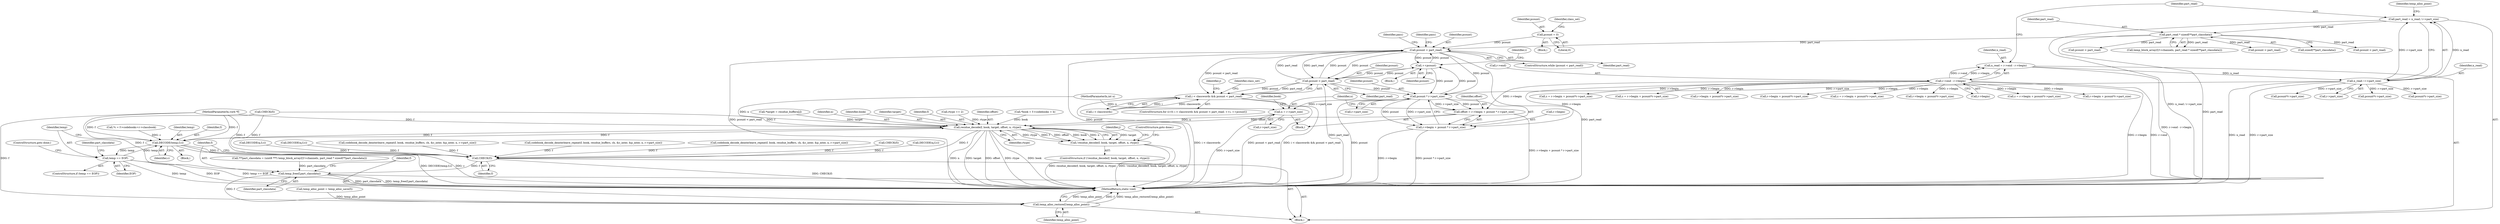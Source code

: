 digraph "0_stb_244d83bc3d859293f55812d48b3db168e581f6ab@API" {
"1000767" [label="(Call,pcount < part_read)"];
"1000837" [label="(Call,++pcount)"];
"1000894" [label="(Call,pcount * r->part_size)"];
"1000831" [label="(Call,pcount < part_read)"];
"1000767" [label="(Call,pcount < part_read)"];
"1000759" [label="(Call,pcount = 0)"];
"1000176" [label="(Call,part_read * sizeof(**part_classdata))"];
"1000154" [label="(Call,part_read = n_read / r->part_size)"];
"1000156" [label="(Call,n_read / r->part_size)"];
"1000144" [label="(Call,n_read = r->end - r->begin)"];
"1000146" [label="(Call,r->end - r->begin)"];
"1000827" [label="(Call,i < classwords && pcount < part_read)"];
"1000888" [label="(Call,offset = r->begin + pcount * r->part_size)"];
"1000915" [label="(Call,residue_decode(f, book, target, offset, n, rtype))"];
"1000803" [label="(Call,DECODE(temp,f,c))"];
"1000808" [label="(Call,temp == EOP)"];
"1000926" [label="(Call,CHECK(f))"];
"1000928" [label="(Call,temp_free(f,part_classdata))"];
"1000931" [label="(Call,temp_alloc_restore(f,temp_alloc_point))"];
"1000914" [label="(Call,!residue_decode(f, book, target, offset, n, rtype))"];
"1000890" [label="(Call,r->begin + pcount * r->part_size)"];
"1000900" [label="(Call,n = r->part_size)"];
"1000842" [label="(Identifier,j)"];
"1000764" [label="(Identifier,class_set)"];
"1000171" [label="(Call,temp_block_array(f,f->channels, part_read * sizeof(**part_classdata)))"];
"1000896" [label="(Call,r->part_size)"];
"1000177" [label="(Identifier,part_read)"];
"1000666" [label="(Call,z = r->begin + pcount*r->part_size)"];
"1000746" [label="(Call,CHECK(f))"];
"1000895" [label="(Identifier,pcount)"];
"1000837" [label="(Call,++pcount)"];
"1000265" [label="(Call,z = r->begin + pcount*r->part_size)"];
"1000439" [label="(Call,pcount*r->part_size)"];
"1000759" [label="(Call,pcount = 0)"];
"1000147" [label="(Call,r->end)"];
"1000768" [label="(Identifier,pcount)"];
"1000920" [label="(Identifier,n)"];
"1000828" [label="(Call,i < classwords)"];
"1000917" [label="(Identifier,book)"];
"1000157" [label="(Identifier,n_read)"];
"1000388" [label="(Call,codebook_decode_deinterleave_repeat(f, book, residue_buffers, ch, &c_inter, &p_inter, n, r->part_size))"];
"1000756" [label="(Identifier,pass)"];
"1000848" [label="(Identifier,j)"];
"1000156" [label="(Call,n_read / r->part_size)"];
"1000834" [label="(Block,)"];
"1000928" [label="(Call,temp_free(f,part_classdata))"];
"1000888" [label="(Call,offset = r->begin + pcount * r->part_size)"];
"1000811" [label="(ControlStructure,goto done;)"];
"1000907" [label="(Identifier,book)"];
"1000104" [label="(MethodParameterIn,int n)"];
"1000101" [label="(MethodParameterIn,vorb *f)"];
"1000891" [label="(Call,r->begin)"];
"1000806" [label="(Identifier,c)"];
"1000761" [label="(Literal,0)"];
"1000766" [label="(ControlStructure,while (pcount < part_read))"];
"1000760" [label="(Identifier,pcount)"];
"1000154" [label="(Call,part_read = n_read / r->part_size)"];
"1000668" [label="(Call,r->begin + pcount*r->part_size)"];
"1000918" [label="(Identifier,target)"];
"1000916" [label="(Identifier,f)"];
"1000435" [label="(Call,r->begin + pcount*r->part_size)"];
"1000827" [label="(Call,i < classwords && pcount < part_read)"];
"1000146" [label="(Call,r->end - r->begin)"];
"1000889" [label="(Identifier,offset)"];
"1000808" [label="(Call,temp == EOP)"];
"1000927" [label="(Identifier,f)"];
"1000829" [label="(Identifier,i)"];
"1000209" [label="(Call,rtype == 2)"];
"1000931" [label="(Call,temp_alloc_restore(f,temp_alloc_point))"];
"1000757" [label="(Block,)"];
"1000584" [label="(Call,pcount < part_read)"];
"1000913" [label="(ControlStructure,if (!residue_decode(f, book, target, offset, n, rtype)))"];
"1000182" [label="(Call,CHECK(f))"];
"1000628" [label="(Call,DECODE(q,f,c))"];
"1000933" [label="(Identifier,temp_alloc_point)"];
"1000807" [label="(ControlStructure,if (temp == EOP))"];
"1000769" [label="(Identifier,part_read)"];
"1000468" [label="(Call,DECODE(q,f,c))"];
"1000831" [label="(Call,pcount < part_read)"];
"1000589" [label="(Call,z = r->begin + pcount*r->part_size)"];
"1000304" [label="(Call,DECODE(q,f,c))"];
"1000810" [label="(Identifier,EOP)"];
"1000919" [label="(Identifier,offset)"];
"1000167" [label="(Call,***part_classdata = (uint8 ***) temp_block_array(f,f->channels, part_read * sizeof(**part_classdata)))"];
"1000880" [label="(Block,)"];
"1000838" [label="(Identifier,pcount)"];
"1000914" [label="(Call,!residue_decode(f, book, target, offset, n, rtype))"];
"1000178" [label="(Call,sizeof(**part_classdata))"];
"1000832" [label="(Identifier,pcount)"];
"1000926" [label="(Call,CHECK(f))"];
"1000833" [label="(Identifier,part_read)"];
"1000924" [label="(Identifier,class_set)"];
"1000260" [label="(Call,pcount < part_read)"];
"1000773" [label="(Identifier,pass)"];
"1000929" [label="(Identifier,f)"];
"1000267" [label="(Call,r->begin + pcount*r->part_size)"];
"1000791" [label="(Block,)"];
"1000906" [label="(Call,*book = f->codebooks + b)"];
"1000901" [label="(Identifier,n)"];
"1000150" [label="(Call,r->begin)"];
"1000162" [label="(Call,temp_alloc_point = temp_alloc_save(f))"];
"1000803" [label="(Call,DECODE(temp,f,c))"];
"1000902" [label="(Call,r->part_size)"];
"1000934" [label="(MethodReturn,static void)"];
"1000271" [label="(Call,pcount*r->part_size)"];
"1000145" [label="(Identifier,n_read)"];
"1000793" [label="(Call,*c = f->codebooks+r->classbook)"];
"1000176" [label="(Call,part_read * sizeof(**part_classdata))"];
"1000823" [label="(ControlStructure,for (i=0; i < classwords && pcount < part_read; ++i, ++pcount))"];
"1000712" [label="(Call,codebook_decode_deinterleave_repeat(f, book, residue_buffers, ch, &c_inter, &p_inter, n, r->part_size))"];
"1000552" [label="(Call,codebook_decode_deinterleave_repeat(f, book, residue_buffers, ch, &c_inter, &p_inter, n, r->part_size))"];
"1000163" [label="(Identifier,temp_alloc_point)"];
"1000809" [label="(Identifier,temp)"];
"1000890" [label="(Call,r->begin + pcount * r->part_size)"];
"1000158" [label="(Call,r->part_size)"];
"1000922" [label="(ControlStructure,goto done;)"];
"1000595" [label="(Call,pcount*r->part_size)"];
"1000804" [label="(Identifier,temp)"];
"1000155" [label="(Identifier,part_read)"];
"1000433" [label="(Call,z = r->begin + pcount*r->part_size)"];
"1000921" [label="(Identifier,rtype)"];
"1000900" [label="(Call,n = r->part_size)"];
"1000591" [label="(Call,r->begin + pcount*r->part_size)"];
"1000815" [label="(Identifier,part_classdata)"];
"1000915" [label="(Call,residue_decode(f, book, target, offset, n, rtype))"];
"1000805" [label="(Identifier,f)"];
"1000767" [label="(Call,pcount < part_read)"];
"1000428" [label="(Call,pcount < part_read)"];
"1000894" [label="(Call,pcount * r->part_size)"];
"1000932" [label="(Identifier,f)"];
"1000144" [label="(Call,n_read = r->end - r->begin)"];
"1000930" [label="(Identifier,part_classdata)"];
"1000882" [label="(Call,*target = residue_buffers[j])"];
"1000107" [label="(Block,)"];
"1000767" -> "1000766"  [label="AST: "];
"1000767" -> "1000769"  [label="CFG: "];
"1000768" -> "1000767"  [label="AST: "];
"1000769" -> "1000767"  [label="AST: "];
"1000773" -> "1000767"  [label="CFG: "];
"1000756" -> "1000767"  [label="CFG: "];
"1000767" -> "1000934"  [label="DDG: pcount < part_read"];
"1000767" -> "1000934"  [label="DDG: part_read"];
"1000767" -> "1000934"  [label="DDG: pcount"];
"1000837" -> "1000767"  [label="DDG: pcount"];
"1000759" -> "1000767"  [label="DDG: pcount"];
"1000831" -> "1000767"  [label="DDG: pcount"];
"1000831" -> "1000767"  [label="DDG: part_read"];
"1000176" -> "1000767"  [label="DDG: part_read"];
"1000767" -> "1000827"  [label="DDG: pcount < part_read"];
"1000767" -> "1000831"  [label="DDG: pcount"];
"1000767" -> "1000831"  [label="DDG: part_read"];
"1000767" -> "1000837"  [label="DDG: pcount"];
"1000767" -> "1000894"  [label="DDG: pcount"];
"1000837" -> "1000834"  [label="AST: "];
"1000837" -> "1000838"  [label="CFG: "];
"1000838" -> "1000837"  [label="AST: "];
"1000829" -> "1000837"  [label="CFG: "];
"1000837" -> "1000831"  [label="DDG: pcount"];
"1000894" -> "1000837"  [label="DDG: pcount"];
"1000831" -> "1000837"  [label="DDG: pcount"];
"1000837" -> "1000894"  [label="DDG: pcount"];
"1000894" -> "1000890"  [label="AST: "];
"1000894" -> "1000896"  [label="CFG: "];
"1000895" -> "1000894"  [label="AST: "];
"1000896" -> "1000894"  [label="AST: "];
"1000890" -> "1000894"  [label="CFG: "];
"1000894" -> "1000934"  [label="DDG: pcount"];
"1000894" -> "1000888"  [label="DDG: pcount"];
"1000894" -> "1000888"  [label="DDG: r->part_size"];
"1000894" -> "1000890"  [label="DDG: pcount"];
"1000894" -> "1000890"  [label="DDG: r->part_size"];
"1000831" -> "1000894"  [label="DDG: pcount"];
"1000156" -> "1000894"  [label="DDG: r->part_size"];
"1000894" -> "1000900"  [label="DDG: r->part_size"];
"1000831" -> "1000827"  [label="AST: "];
"1000831" -> "1000833"  [label="CFG: "];
"1000832" -> "1000831"  [label="AST: "];
"1000833" -> "1000831"  [label="AST: "];
"1000827" -> "1000831"  [label="CFG: "];
"1000831" -> "1000934"  [label="DDG: part_read"];
"1000831" -> "1000827"  [label="DDG: pcount"];
"1000831" -> "1000827"  [label="DDG: part_read"];
"1000759" -> "1000757"  [label="AST: "];
"1000759" -> "1000761"  [label="CFG: "];
"1000760" -> "1000759"  [label="AST: "];
"1000761" -> "1000759"  [label="AST: "];
"1000764" -> "1000759"  [label="CFG: "];
"1000176" -> "1000171"  [label="AST: "];
"1000176" -> "1000178"  [label="CFG: "];
"1000177" -> "1000176"  [label="AST: "];
"1000178" -> "1000176"  [label="AST: "];
"1000171" -> "1000176"  [label="CFG: "];
"1000176" -> "1000934"  [label="DDG: part_read"];
"1000176" -> "1000171"  [label="DDG: part_read"];
"1000154" -> "1000176"  [label="DDG: part_read"];
"1000176" -> "1000260"  [label="DDG: part_read"];
"1000176" -> "1000428"  [label="DDG: part_read"];
"1000176" -> "1000584"  [label="DDG: part_read"];
"1000154" -> "1000107"  [label="AST: "];
"1000154" -> "1000156"  [label="CFG: "];
"1000155" -> "1000154"  [label="AST: "];
"1000156" -> "1000154"  [label="AST: "];
"1000163" -> "1000154"  [label="CFG: "];
"1000154" -> "1000934"  [label="DDG: n_read / r->part_size"];
"1000156" -> "1000154"  [label="DDG: n_read"];
"1000156" -> "1000154"  [label="DDG: r->part_size"];
"1000156" -> "1000158"  [label="CFG: "];
"1000157" -> "1000156"  [label="AST: "];
"1000158" -> "1000156"  [label="AST: "];
"1000156" -> "1000934"  [label="DDG: n_read"];
"1000156" -> "1000934"  [label="DDG: r->part_size"];
"1000144" -> "1000156"  [label="DDG: n_read"];
"1000156" -> "1000271"  [label="DDG: r->part_size"];
"1000156" -> "1000439"  [label="DDG: r->part_size"];
"1000156" -> "1000595"  [label="DDG: r->part_size"];
"1000144" -> "1000107"  [label="AST: "];
"1000144" -> "1000146"  [label="CFG: "];
"1000145" -> "1000144"  [label="AST: "];
"1000146" -> "1000144"  [label="AST: "];
"1000155" -> "1000144"  [label="CFG: "];
"1000144" -> "1000934"  [label="DDG: r->end - r->begin"];
"1000146" -> "1000144"  [label="DDG: r->end"];
"1000146" -> "1000144"  [label="DDG: r->begin"];
"1000146" -> "1000150"  [label="CFG: "];
"1000147" -> "1000146"  [label="AST: "];
"1000150" -> "1000146"  [label="AST: "];
"1000146" -> "1000934"  [label="DDG: r->begin"];
"1000146" -> "1000934"  [label="DDG: r->end"];
"1000146" -> "1000265"  [label="DDG: r->begin"];
"1000146" -> "1000267"  [label="DDG: r->begin"];
"1000146" -> "1000433"  [label="DDG: r->begin"];
"1000146" -> "1000435"  [label="DDG: r->begin"];
"1000146" -> "1000589"  [label="DDG: r->begin"];
"1000146" -> "1000591"  [label="DDG: r->begin"];
"1000146" -> "1000666"  [label="DDG: r->begin"];
"1000146" -> "1000668"  [label="DDG: r->begin"];
"1000146" -> "1000888"  [label="DDG: r->begin"];
"1000146" -> "1000890"  [label="DDG: r->begin"];
"1000827" -> "1000823"  [label="AST: "];
"1000827" -> "1000828"  [label="CFG: "];
"1000828" -> "1000827"  [label="AST: "];
"1000842" -> "1000827"  [label="CFG: "];
"1000924" -> "1000827"  [label="CFG: "];
"1000827" -> "1000934"  [label="DDG: i < classwords && pcount < part_read"];
"1000827" -> "1000934"  [label="DDG: i < classwords"];
"1000827" -> "1000934"  [label="DDG: pcount < part_read"];
"1000828" -> "1000827"  [label="DDG: i"];
"1000828" -> "1000827"  [label="DDG: classwords"];
"1000888" -> "1000880"  [label="AST: "];
"1000888" -> "1000890"  [label="CFG: "];
"1000889" -> "1000888"  [label="AST: "];
"1000890" -> "1000888"  [label="AST: "];
"1000901" -> "1000888"  [label="CFG: "];
"1000888" -> "1000934"  [label="DDG: r->begin + pcount * r->part_size"];
"1000888" -> "1000915"  [label="DDG: offset"];
"1000915" -> "1000914"  [label="AST: "];
"1000915" -> "1000921"  [label="CFG: "];
"1000916" -> "1000915"  [label="AST: "];
"1000917" -> "1000915"  [label="AST: "];
"1000918" -> "1000915"  [label="AST: "];
"1000919" -> "1000915"  [label="AST: "];
"1000920" -> "1000915"  [label="AST: "];
"1000921" -> "1000915"  [label="AST: "];
"1000914" -> "1000915"  [label="CFG: "];
"1000915" -> "1000934"  [label="DDG: n"];
"1000915" -> "1000934"  [label="DDG: target"];
"1000915" -> "1000934"  [label="DDG: offset"];
"1000915" -> "1000934"  [label="DDG: rtype"];
"1000915" -> "1000934"  [label="DDG: book"];
"1000915" -> "1000803"  [label="DDG: f"];
"1000915" -> "1000914"  [label="DDG: target"];
"1000915" -> "1000914"  [label="DDG: rtype"];
"1000915" -> "1000914"  [label="DDG: f"];
"1000915" -> "1000914"  [label="DDG: offset"];
"1000915" -> "1000914"  [label="DDG: book"];
"1000915" -> "1000914"  [label="DDG: n"];
"1000803" -> "1000915"  [label="DDG: f"];
"1000746" -> "1000915"  [label="DDG: f"];
"1000101" -> "1000915"  [label="DDG: f"];
"1000906" -> "1000915"  [label="DDG: book"];
"1000882" -> "1000915"  [label="DDG: target"];
"1000900" -> "1000915"  [label="DDG: n"];
"1000104" -> "1000915"  [label="DDG: n"];
"1000209" -> "1000915"  [label="DDG: rtype"];
"1000915" -> "1000926"  [label="DDG: f"];
"1000803" -> "1000791"  [label="AST: "];
"1000803" -> "1000806"  [label="CFG: "];
"1000804" -> "1000803"  [label="AST: "];
"1000805" -> "1000803"  [label="AST: "];
"1000806" -> "1000803"  [label="AST: "];
"1000809" -> "1000803"  [label="CFG: "];
"1000803" -> "1000934"  [label="DDG: DECODE(temp,f,c)"];
"1000803" -> "1000934"  [label="DDG: c"];
"1000808" -> "1000803"  [label="DDG: temp"];
"1000746" -> "1000803"  [label="DDG: f"];
"1000101" -> "1000803"  [label="DDG: f"];
"1000793" -> "1000803"  [label="DDG: c"];
"1000803" -> "1000808"  [label="DDG: temp"];
"1000803" -> "1000926"  [label="DDG: f"];
"1000808" -> "1000807"  [label="AST: "];
"1000808" -> "1000810"  [label="CFG: "];
"1000809" -> "1000808"  [label="AST: "];
"1000810" -> "1000808"  [label="AST: "];
"1000811" -> "1000808"  [label="CFG: "];
"1000815" -> "1000808"  [label="CFG: "];
"1000808" -> "1000934"  [label="DDG: EOP"];
"1000808" -> "1000934"  [label="DDG: temp == EOP"];
"1000808" -> "1000934"  [label="DDG: temp"];
"1000926" -> "1000107"  [label="AST: "];
"1000926" -> "1000927"  [label="CFG: "];
"1000927" -> "1000926"  [label="AST: "];
"1000929" -> "1000926"  [label="CFG: "];
"1000926" -> "1000934"  [label="DDG: CHECK(f)"];
"1000628" -> "1000926"  [label="DDG: f"];
"1000552" -> "1000926"  [label="DDG: f"];
"1000388" -> "1000926"  [label="DDG: f"];
"1000746" -> "1000926"  [label="DDG: f"];
"1000304" -> "1000926"  [label="DDG: f"];
"1000712" -> "1000926"  [label="DDG: f"];
"1000468" -> "1000926"  [label="DDG: f"];
"1000182" -> "1000926"  [label="DDG: f"];
"1000101" -> "1000926"  [label="DDG: f"];
"1000926" -> "1000928"  [label="DDG: f"];
"1000928" -> "1000107"  [label="AST: "];
"1000928" -> "1000930"  [label="CFG: "];
"1000929" -> "1000928"  [label="AST: "];
"1000930" -> "1000928"  [label="AST: "];
"1000932" -> "1000928"  [label="CFG: "];
"1000928" -> "1000934"  [label="DDG: part_classdata"];
"1000928" -> "1000934"  [label="DDG: temp_free(f,part_classdata)"];
"1000101" -> "1000928"  [label="DDG: f"];
"1000167" -> "1000928"  [label="DDG: part_classdata"];
"1000928" -> "1000931"  [label="DDG: f"];
"1000931" -> "1000107"  [label="AST: "];
"1000931" -> "1000933"  [label="CFG: "];
"1000932" -> "1000931"  [label="AST: "];
"1000933" -> "1000931"  [label="AST: "];
"1000934" -> "1000931"  [label="CFG: "];
"1000931" -> "1000934"  [label="DDG: temp_alloc_point"];
"1000931" -> "1000934"  [label="DDG: f"];
"1000931" -> "1000934"  [label="DDG: temp_alloc_restore(f,temp_alloc_point)"];
"1000101" -> "1000931"  [label="DDG: f"];
"1000162" -> "1000931"  [label="DDG: temp_alloc_point"];
"1000914" -> "1000913"  [label="AST: "];
"1000922" -> "1000914"  [label="CFG: "];
"1000848" -> "1000914"  [label="CFG: "];
"1000914" -> "1000934"  [label="DDG: !residue_decode(f, book, target, offset, n, rtype)"];
"1000914" -> "1000934"  [label="DDG: residue_decode(f, book, target, offset, n, rtype)"];
"1000891" -> "1000890"  [label="AST: "];
"1000890" -> "1000934"  [label="DDG: r->begin"];
"1000890" -> "1000934"  [label="DDG: pcount * r->part_size"];
"1000900" -> "1000880"  [label="AST: "];
"1000900" -> "1000902"  [label="CFG: "];
"1000901" -> "1000900"  [label="AST: "];
"1000902" -> "1000900"  [label="AST: "];
"1000907" -> "1000900"  [label="CFG: "];
"1000900" -> "1000934"  [label="DDG: r->part_size"];
"1000104" -> "1000900"  [label="DDG: n"];
}

